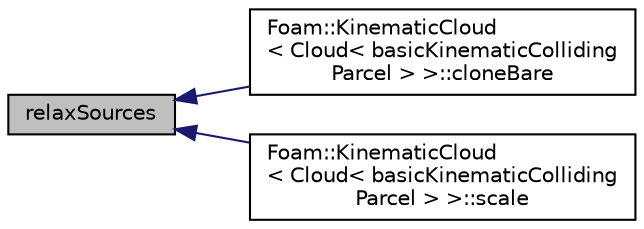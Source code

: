 digraph "relaxSources"
{
  bgcolor="transparent";
  edge [fontname="Helvetica",fontsize="10",labelfontname="Helvetica",labelfontsize="10"];
  node [fontname="Helvetica",fontsize="10",shape=record];
  rankdir="LR";
  Node194 [label="relaxSources",height=0.2,width=0.4,color="black", fillcolor="grey75", style="filled", fontcolor="black"];
  Node194 -> Node195 [dir="back",color="midnightblue",fontsize="10",style="solid",fontname="Helvetica"];
  Node195 [label="Foam::KinematicCloud\l\< Cloud\< basicKinematicColliding\lParcel \> \>::cloneBare",height=0.2,width=0.4,color="black",URL="$a24913.html#a519c85b79b984c70934c244a934588ca",tooltip="Construct and return bare clone based on (this) with new name. "];
  Node194 -> Node196 [dir="back",color="midnightblue",fontsize="10",style="solid",fontname="Helvetica"];
  Node196 [label="Foam::KinematicCloud\l\< Cloud\< basicKinematicColliding\lParcel \> \>::scale",height=0.2,width=0.4,color="black",URL="$a24913.html#a224cec16ecad55cd3e01331da09e0577",tooltip="Scale field. "];
}
